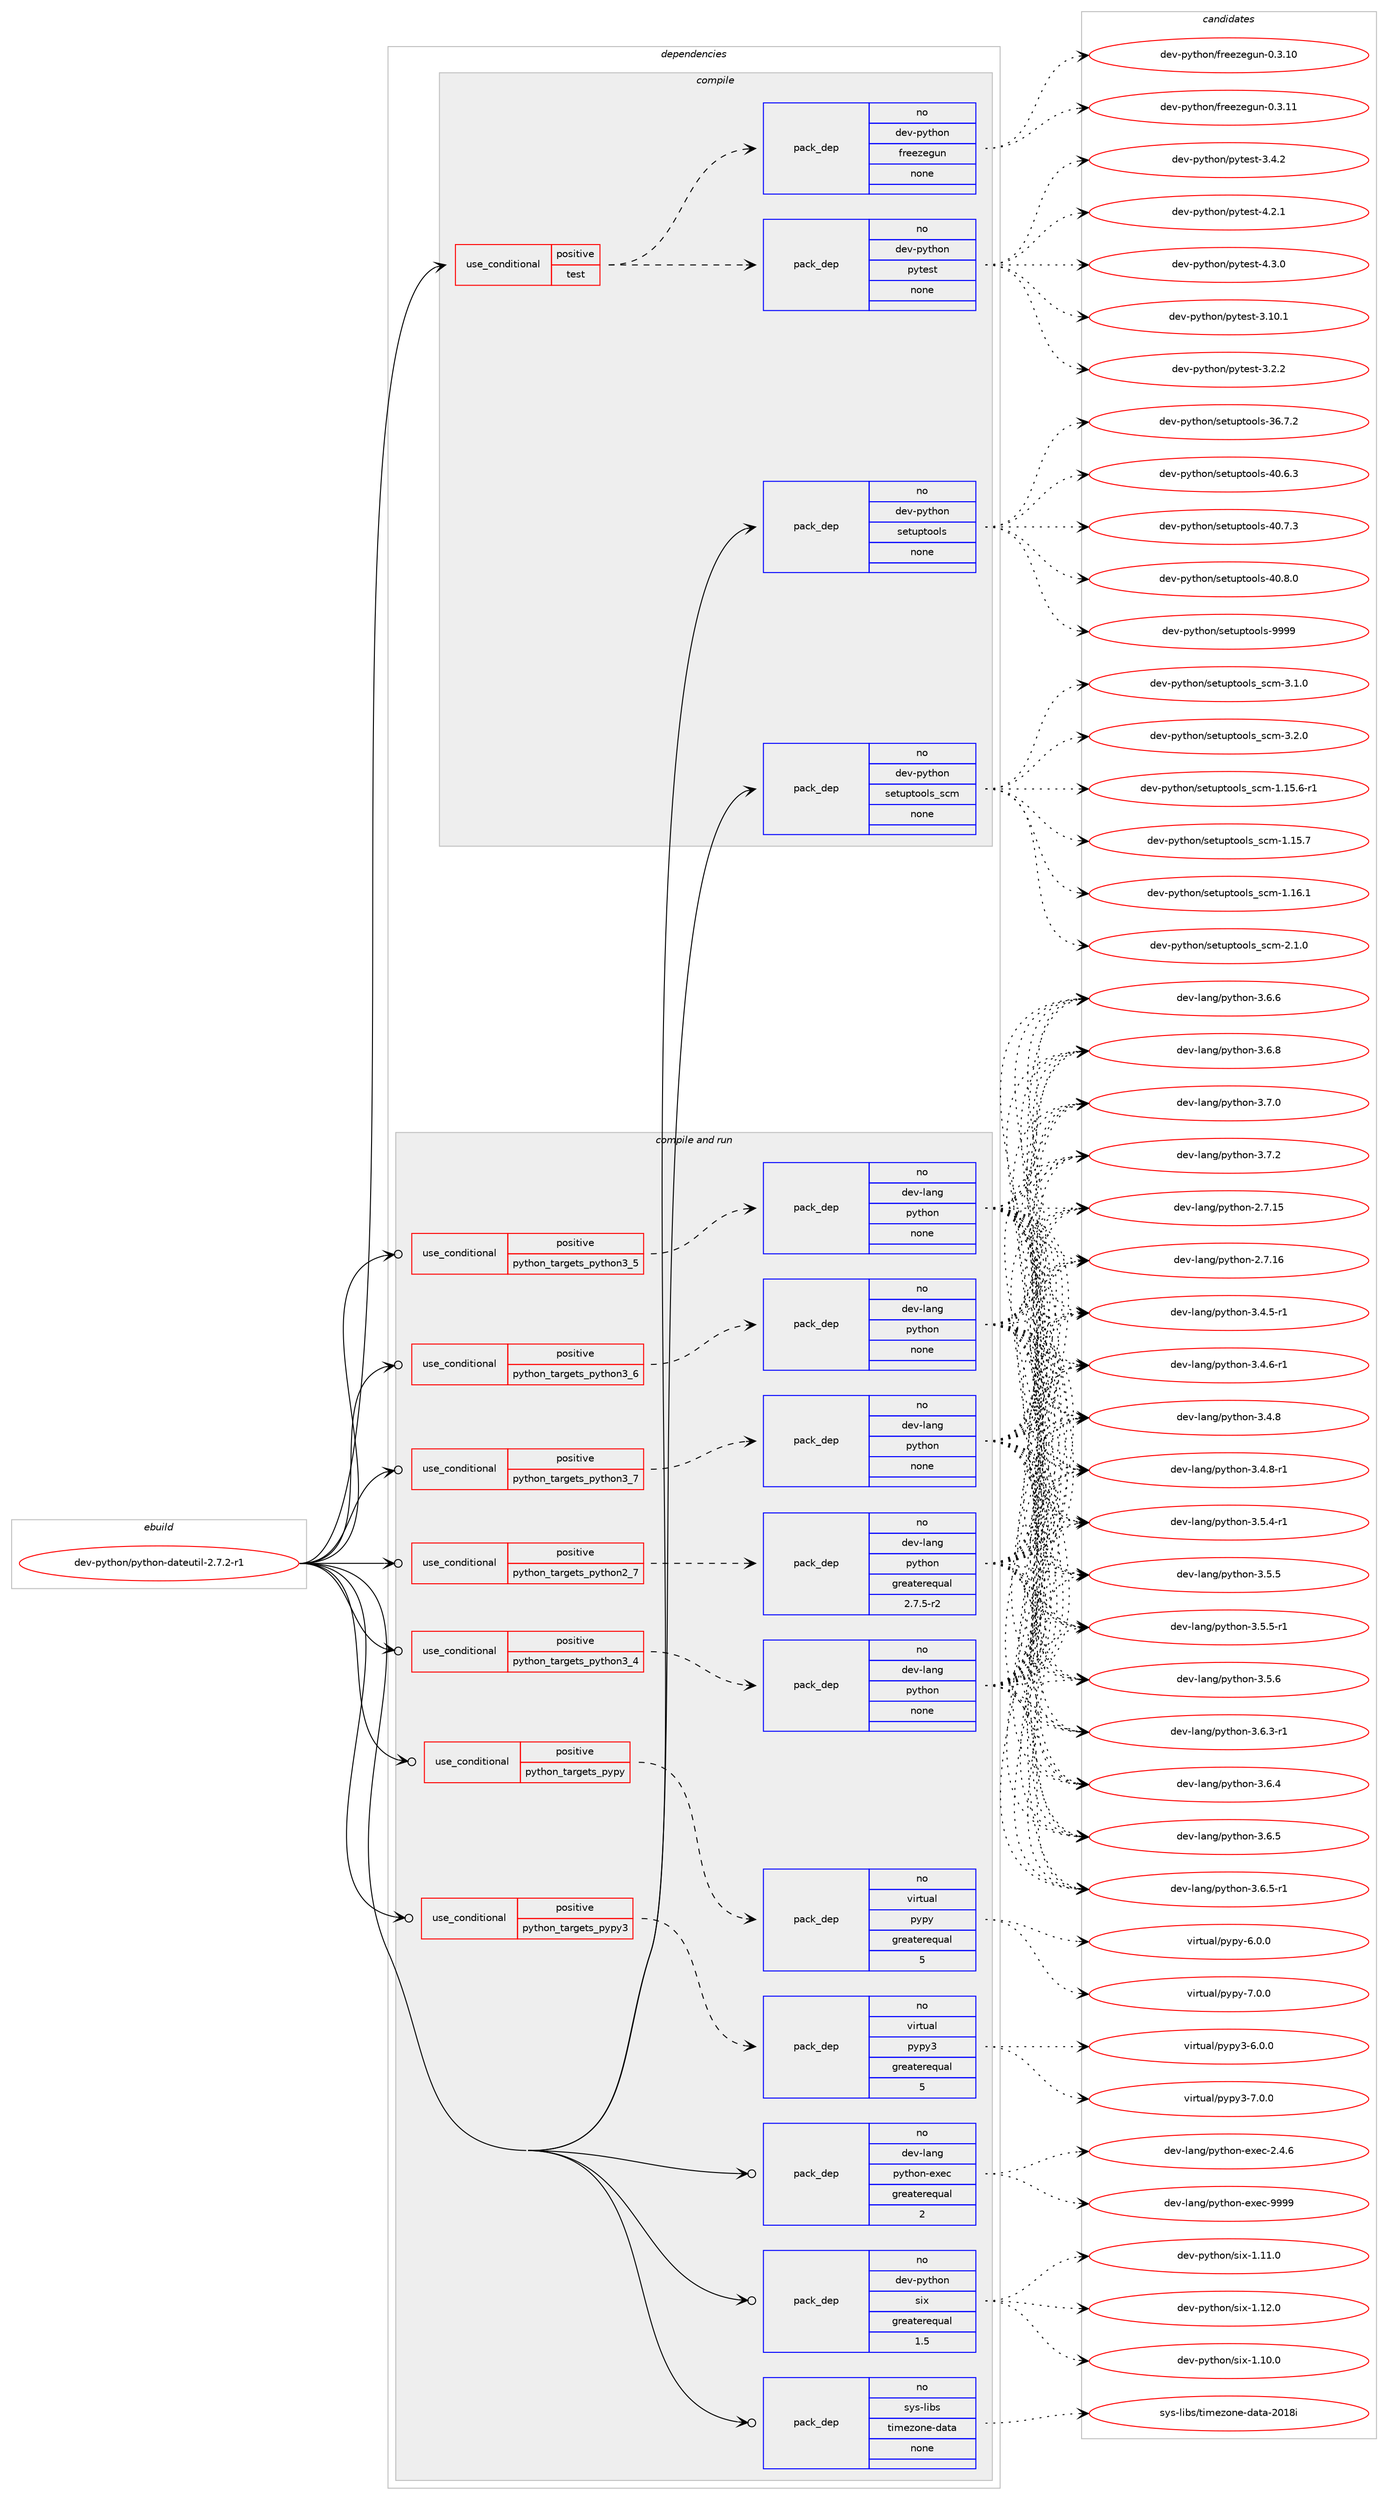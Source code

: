digraph prolog {

# *************
# Graph options
# *************

newrank=true;
concentrate=true;
compound=true;
graph [rankdir=LR,fontname=Helvetica,fontsize=10,ranksep=1.5];#, ranksep=2.5, nodesep=0.2];
edge  [arrowhead=vee];
node  [fontname=Helvetica,fontsize=10];

# **********
# The ebuild
# **********

subgraph cluster_leftcol {
color=gray;
rank=same;
label=<<i>ebuild</i>>;
id [label="dev-python/python-dateutil-2.7.2-r1", color=red, width=4, href="../dev-python/python-dateutil-2.7.2-r1.svg"];
}

# ****************
# The dependencies
# ****************

subgraph cluster_midcol {
color=gray;
label=<<i>dependencies</i>>;
subgraph cluster_compile {
fillcolor="#eeeeee";
style=filled;
label=<<i>compile</i>>;
subgraph cond382499 {
dependency1434473 [label=<<TABLE BORDER="0" CELLBORDER="1" CELLSPACING="0" CELLPADDING="4"><TR><TD ROWSPAN="3" CELLPADDING="10">use_conditional</TD></TR><TR><TD>positive</TD></TR><TR><TD>test</TD></TR></TABLE>>, shape=none, color=red];
subgraph pack1028621 {
dependency1434474 [label=<<TABLE BORDER="0" CELLBORDER="1" CELLSPACING="0" CELLPADDING="4" WIDTH="220"><TR><TD ROWSPAN="6" CELLPADDING="30">pack_dep</TD></TR><TR><TD WIDTH="110">no</TD></TR><TR><TD>dev-python</TD></TR><TR><TD>pytest</TD></TR><TR><TD>none</TD></TR><TR><TD></TD></TR></TABLE>>, shape=none, color=blue];
}
dependency1434473:e -> dependency1434474:w [weight=20,style="dashed",arrowhead="vee"];
subgraph pack1028622 {
dependency1434475 [label=<<TABLE BORDER="0" CELLBORDER="1" CELLSPACING="0" CELLPADDING="4" WIDTH="220"><TR><TD ROWSPAN="6" CELLPADDING="30">pack_dep</TD></TR><TR><TD WIDTH="110">no</TD></TR><TR><TD>dev-python</TD></TR><TR><TD>freezegun</TD></TR><TR><TD>none</TD></TR><TR><TD></TD></TR></TABLE>>, shape=none, color=blue];
}
dependency1434473:e -> dependency1434475:w [weight=20,style="dashed",arrowhead="vee"];
}
id:e -> dependency1434473:w [weight=20,style="solid",arrowhead="vee"];
subgraph pack1028623 {
dependency1434476 [label=<<TABLE BORDER="0" CELLBORDER="1" CELLSPACING="0" CELLPADDING="4" WIDTH="220"><TR><TD ROWSPAN="6" CELLPADDING="30">pack_dep</TD></TR><TR><TD WIDTH="110">no</TD></TR><TR><TD>dev-python</TD></TR><TR><TD>setuptools</TD></TR><TR><TD>none</TD></TR><TR><TD></TD></TR></TABLE>>, shape=none, color=blue];
}
id:e -> dependency1434476:w [weight=20,style="solid",arrowhead="vee"];
subgraph pack1028624 {
dependency1434477 [label=<<TABLE BORDER="0" CELLBORDER="1" CELLSPACING="0" CELLPADDING="4" WIDTH="220"><TR><TD ROWSPAN="6" CELLPADDING="30">pack_dep</TD></TR><TR><TD WIDTH="110">no</TD></TR><TR><TD>dev-python</TD></TR><TR><TD>setuptools_scm</TD></TR><TR><TD>none</TD></TR><TR><TD></TD></TR></TABLE>>, shape=none, color=blue];
}
id:e -> dependency1434477:w [weight=20,style="solid",arrowhead="vee"];
}
subgraph cluster_compileandrun {
fillcolor="#eeeeee";
style=filled;
label=<<i>compile and run</i>>;
subgraph cond382500 {
dependency1434478 [label=<<TABLE BORDER="0" CELLBORDER="1" CELLSPACING="0" CELLPADDING="4"><TR><TD ROWSPAN="3" CELLPADDING="10">use_conditional</TD></TR><TR><TD>positive</TD></TR><TR><TD>python_targets_pypy</TD></TR></TABLE>>, shape=none, color=red];
subgraph pack1028625 {
dependency1434479 [label=<<TABLE BORDER="0" CELLBORDER="1" CELLSPACING="0" CELLPADDING="4" WIDTH="220"><TR><TD ROWSPAN="6" CELLPADDING="30">pack_dep</TD></TR><TR><TD WIDTH="110">no</TD></TR><TR><TD>virtual</TD></TR><TR><TD>pypy</TD></TR><TR><TD>greaterequal</TD></TR><TR><TD>5</TD></TR></TABLE>>, shape=none, color=blue];
}
dependency1434478:e -> dependency1434479:w [weight=20,style="dashed",arrowhead="vee"];
}
id:e -> dependency1434478:w [weight=20,style="solid",arrowhead="odotvee"];
subgraph cond382501 {
dependency1434480 [label=<<TABLE BORDER="0" CELLBORDER="1" CELLSPACING="0" CELLPADDING="4"><TR><TD ROWSPAN="3" CELLPADDING="10">use_conditional</TD></TR><TR><TD>positive</TD></TR><TR><TD>python_targets_pypy3</TD></TR></TABLE>>, shape=none, color=red];
subgraph pack1028626 {
dependency1434481 [label=<<TABLE BORDER="0" CELLBORDER="1" CELLSPACING="0" CELLPADDING="4" WIDTH="220"><TR><TD ROWSPAN="6" CELLPADDING="30">pack_dep</TD></TR><TR><TD WIDTH="110">no</TD></TR><TR><TD>virtual</TD></TR><TR><TD>pypy3</TD></TR><TR><TD>greaterequal</TD></TR><TR><TD>5</TD></TR></TABLE>>, shape=none, color=blue];
}
dependency1434480:e -> dependency1434481:w [weight=20,style="dashed",arrowhead="vee"];
}
id:e -> dependency1434480:w [weight=20,style="solid",arrowhead="odotvee"];
subgraph cond382502 {
dependency1434482 [label=<<TABLE BORDER="0" CELLBORDER="1" CELLSPACING="0" CELLPADDING="4"><TR><TD ROWSPAN="3" CELLPADDING="10">use_conditional</TD></TR><TR><TD>positive</TD></TR><TR><TD>python_targets_python2_7</TD></TR></TABLE>>, shape=none, color=red];
subgraph pack1028627 {
dependency1434483 [label=<<TABLE BORDER="0" CELLBORDER="1" CELLSPACING="0" CELLPADDING="4" WIDTH="220"><TR><TD ROWSPAN="6" CELLPADDING="30">pack_dep</TD></TR><TR><TD WIDTH="110">no</TD></TR><TR><TD>dev-lang</TD></TR><TR><TD>python</TD></TR><TR><TD>greaterequal</TD></TR><TR><TD>2.7.5-r2</TD></TR></TABLE>>, shape=none, color=blue];
}
dependency1434482:e -> dependency1434483:w [weight=20,style="dashed",arrowhead="vee"];
}
id:e -> dependency1434482:w [weight=20,style="solid",arrowhead="odotvee"];
subgraph cond382503 {
dependency1434484 [label=<<TABLE BORDER="0" CELLBORDER="1" CELLSPACING="0" CELLPADDING="4"><TR><TD ROWSPAN="3" CELLPADDING="10">use_conditional</TD></TR><TR><TD>positive</TD></TR><TR><TD>python_targets_python3_4</TD></TR></TABLE>>, shape=none, color=red];
subgraph pack1028628 {
dependency1434485 [label=<<TABLE BORDER="0" CELLBORDER="1" CELLSPACING="0" CELLPADDING="4" WIDTH="220"><TR><TD ROWSPAN="6" CELLPADDING="30">pack_dep</TD></TR><TR><TD WIDTH="110">no</TD></TR><TR><TD>dev-lang</TD></TR><TR><TD>python</TD></TR><TR><TD>none</TD></TR><TR><TD></TD></TR></TABLE>>, shape=none, color=blue];
}
dependency1434484:e -> dependency1434485:w [weight=20,style="dashed",arrowhead="vee"];
}
id:e -> dependency1434484:w [weight=20,style="solid",arrowhead="odotvee"];
subgraph cond382504 {
dependency1434486 [label=<<TABLE BORDER="0" CELLBORDER="1" CELLSPACING="0" CELLPADDING="4"><TR><TD ROWSPAN="3" CELLPADDING="10">use_conditional</TD></TR><TR><TD>positive</TD></TR><TR><TD>python_targets_python3_5</TD></TR></TABLE>>, shape=none, color=red];
subgraph pack1028629 {
dependency1434487 [label=<<TABLE BORDER="0" CELLBORDER="1" CELLSPACING="0" CELLPADDING="4" WIDTH="220"><TR><TD ROWSPAN="6" CELLPADDING="30">pack_dep</TD></TR><TR><TD WIDTH="110">no</TD></TR><TR><TD>dev-lang</TD></TR><TR><TD>python</TD></TR><TR><TD>none</TD></TR><TR><TD></TD></TR></TABLE>>, shape=none, color=blue];
}
dependency1434486:e -> dependency1434487:w [weight=20,style="dashed",arrowhead="vee"];
}
id:e -> dependency1434486:w [weight=20,style="solid",arrowhead="odotvee"];
subgraph cond382505 {
dependency1434488 [label=<<TABLE BORDER="0" CELLBORDER="1" CELLSPACING="0" CELLPADDING="4"><TR><TD ROWSPAN="3" CELLPADDING="10">use_conditional</TD></TR><TR><TD>positive</TD></TR><TR><TD>python_targets_python3_6</TD></TR></TABLE>>, shape=none, color=red];
subgraph pack1028630 {
dependency1434489 [label=<<TABLE BORDER="0" CELLBORDER="1" CELLSPACING="0" CELLPADDING="4" WIDTH="220"><TR><TD ROWSPAN="6" CELLPADDING="30">pack_dep</TD></TR><TR><TD WIDTH="110">no</TD></TR><TR><TD>dev-lang</TD></TR><TR><TD>python</TD></TR><TR><TD>none</TD></TR><TR><TD></TD></TR></TABLE>>, shape=none, color=blue];
}
dependency1434488:e -> dependency1434489:w [weight=20,style="dashed",arrowhead="vee"];
}
id:e -> dependency1434488:w [weight=20,style="solid",arrowhead="odotvee"];
subgraph cond382506 {
dependency1434490 [label=<<TABLE BORDER="0" CELLBORDER="1" CELLSPACING="0" CELLPADDING="4"><TR><TD ROWSPAN="3" CELLPADDING="10">use_conditional</TD></TR><TR><TD>positive</TD></TR><TR><TD>python_targets_python3_7</TD></TR></TABLE>>, shape=none, color=red];
subgraph pack1028631 {
dependency1434491 [label=<<TABLE BORDER="0" CELLBORDER="1" CELLSPACING="0" CELLPADDING="4" WIDTH="220"><TR><TD ROWSPAN="6" CELLPADDING="30">pack_dep</TD></TR><TR><TD WIDTH="110">no</TD></TR><TR><TD>dev-lang</TD></TR><TR><TD>python</TD></TR><TR><TD>none</TD></TR><TR><TD></TD></TR></TABLE>>, shape=none, color=blue];
}
dependency1434490:e -> dependency1434491:w [weight=20,style="dashed",arrowhead="vee"];
}
id:e -> dependency1434490:w [weight=20,style="solid",arrowhead="odotvee"];
subgraph pack1028632 {
dependency1434492 [label=<<TABLE BORDER="0" CELLBORDER="1" CELLSPACING="0" CELLPADDING="4" WIDTH="220"><TR><TD ROWSPAN="6" CELLPADDING="30">pack_dep</TD></TR><TR><TD WIDTH="110">no</TD></TR><TR><TD>dev-lang</TD></TR><TR><TD>python-exec</TD></TR><TR><TD>greaterequal</TD></TR><TR><TD>2</TD></TR></TABLE>>, shape=none, color=blue];
}
id:e -> dependency1434492:w [weight=20,style="solid",arrowhead="odotvee"];
subgraph pack1028633 {
dependency1434493 [label=<<TABLE BORDER="0" CELLBORDER="1" CELLSPACING="0" CELLPADDING="4" WIDTH="220"><TR><TD ROWSPAN="6" CELLPADDING="30">pack_dep</TD></TR><TR><TD WIDTH="110">no</TD></TR><TR><TD>dev-python</TD></TR><TR><TD>six</TD></TR><TR><TD>greaterequal</TD></TR><TR><TD>1.5</TD></TR></TABLE>>, shape=none, color=blue];
}
id:e -> dependency1434493:w [weight=20,style="solid",arrowhead="odotvee"];
subgraph pack1028634 {
dependency1434494 [label=<<TABLE BORDER="0" CELLBORDER="1" CELLSPACING="0" CELLPADDING="4" WIDTH="220"><TR><TD ROWSPAN="6" CELLPADDING="30">pack_dep</TD></TR><TR><TD WIDTH="110">no</TD></TR><TR><TD>sys-libs</TD></TR><TR><TD>timezone-data</TD></TR><TR><TD>none</TD></TR><TR><TD></TD></TR></TABLE>>, shape=none, color=blue];
}
id:e -> dependency1434494:w [weight=20,style="solid",arrowhead="odotvee"];
}
subgraph cluster_run {
fillcolor="#eeeeee";
style=filled;
label=<<i>run</i>>;
}
}

# **************
# The candidates
# **************

subgraph cluster_choices {
rank=same;
color=gray;
label=<<i>candidates</i>>;

subgraph choice1028621 {
color=black;
nodesep=1;
choice100101118451121211161041111104711212111610111511645514649484649 [label="dev-python/pytest-3.10.1", color=red, width=4,href="../dev-python/pytest-3.10.1.svg"];
choice1001011184511212111610411111047112121116101115116455146504650 [label="dev-python/pytest-3.2.2", color=red, width=4,href="../dev-python/pytest-3.2.2.svg"];
choice1001011184511212111610411111047112121116101115116455146524650 [label="dev-python/pytest-3.4.2", color=red, width=4,href="../dev-python/pytest-3.4.2.svg"];
choice1001011184511212111610411111047112121116101115116455246504649 [label="dev-python/pytest-4.2.1", color=red, width=4,href="../dev-python/pytest-4.2.1.svg"];
choice1001011184511212111610411111047112121116101115116455246514648 [label="dev-python/pytest-4.3.0", color=red, width=4,href="../dev-python/pytest-4.3.0.svg"];
dependency1434474:e -> choice100101118451121211161041111104711212111610111511645514649484649:w [style=dotted,weight="100"];
dependency1434474:e -> choice1001011184511212111610411111047112121116101115116455146504650:w [style=dotted,weight="100"];
dependency1434474:e -> choice1001011184511212111610411111047112121116101115116455146524650:w [style=dotted,weight="100"];
dependency1434474:e -> choice1001011184511212111610411111047112121116101115116455246504649:w [style=dotted,weight="100"];
dependency1434474:e -> choice1001011184511212111610411111047112121116101115116455246514648:w [style=dotted,weight="100"];
}
subgraph choice1028622 {
color=black;
nodesep=1;
choice100101118451121211161041111104710211410110112210110311711045484651464948 [label="dev-python/freezegun-0.3.10", color=red, width=4,href="../dev-python/freezegun-0.3.10.svg"];
choice100101118451121211161041111104710211410110112210110311711045484651464949 [label="dev-python/freezegun-0.3.11", color=red, width=4,href="../dev-python/freezegun-0.3.11.svg"];
dependency1434475:e -> choice100101118451121211161041111104710211410110112210110311711045484651464948:w [style=dotted,weight="100"];
dependency1434475:e -> choice100101118451121211161041111104710211410110112210110311711045484651464949:w [style=dotted,weight="100"];
}
subgraph choice1028623 {
color=black;
nodesep=1;
choice100101118451121211161041111104711510111611711211611111110811545515446554650 [label="dev-python/setuptools-36.7.2", color=red, width=4,href="../dev-python/setuptools-36.7.2.svg"];
choice100101118451121211161041111104711510111611711211611111110811545524846544651 [label="dev-python/setuptools-40.6.3", color=red, width=4,href="../dev-python/setuptools-40.6.3.svg"];
choice100101118451121211161041111104711510111611711211611111110811545524846554651 [label="dev-python/setuptools-40.7.3", color=red, width=4,href="../dev-python/setuptools-40.7.3.svg"];
choice100101118451121211161041111104711510111611711211611111110811545524846564648 [label="dev-python/setuptools-40.8.0", color=red, width=4,href="../dev-python/setuptools-40.8.0.svg"];
choice10010111845112121116104111110471151011161171121161111111081154557575757 [label="dev-python/setuptools-9999", color=red, width=4,href="../dev-python/setuptools-9999.svg"];
dependency1434476:e -> choice100101118451121211161041111104711510111611711211611111110811545515446554650:w [style=dotted,weight="100"];
dependency1434476:e -> choice100101118451121211161041111104711510111611711211611111110811545524846544651:w [style=dotted,weight="100"];
dependency1434476:e -> choice100101118451121211161041111104711510111611711211611111110811545524846554651:w [style=dotted,weight="100"];
dependency1434476:e -> choice100101118451121211161041111104711510111611711211611111110811545524846564648:w [style=dotted,weight="100"];
dependency1434476:e -> choice10010111845112121116104111110471151011161171121161111111081154557575757:w [style=dotted,weight="100"];
}
subgraph choice1028624 {
color=black;
nodesep=1;
choice10010111845112121116104111110471151011161171121161111111081159511599109454946495346544511449 [label="dev-python/setuptools_scm-1.15.6-r1", color=red, width=4,href="../dev-python/setuptools_scm-1.15.6-r1.svg"];
choice1001011184511212111610411111047115101116117112116111111108115951159910945494649534655 [label="dev-python/setuptools_scm-1.15.7", color=red, width=4,href="../dev-python/setuptools_scm-1.15.7.svg"];
choice1001011184511212111610411111047115101116117112116111111108115951159910945494649544649 [label="dev-python/setuptools_scm-1.16.1", color=red, width=4,href="../dev-python/setuptools_scm-1.16.1.svg"];
choice10010111845112121116104111110471151011161171121161111111081159511599109455046494648 [label="dev-python/setuptools_scm-2.1.0", color=red, width=4,href="../dev-python/setuptools_scm-2.1.0.svg"];
choice10010111845112121116104111110471151011161171121161111111081159511599109455146494648 [label="dev-python/setuptools_scm-3.1.0", color=red, width=4,href="../dev-python/setuptools_scm-3.1.0.svg"];
choice10010111845112121116104111110471151011161171121161111111081159511599109455146504648 [label="dev-python/setuptools_scm-3.2.0", color=red, width=4,href="../dev-python/setuptools_scm-3.2.0.svg"];
dependency1434477:e -> choice10010111845112121116104111110471151011161171121161111111081159511599109454946495346544511449:w [style=dotted,weight="100"];
dependency1434477:e -> choice1001011184511212111610411111047115101116117112116111111108115951159910945494649534655:w [style=dotted,weight="100"];
dependency1434477:e -> choice1001011184511212111610411111047115101116117112116111111108115951159910945494649544649:w [style=dotted,weight="100"];
dependency1434477:e -> choice10010111845112121116104111110471151011161171121161111111081159511599109455046494648:w [style=dotted,weight="100"];
dependency1434477:e -> choice10010111845112121116104111110471151011161171121161111111081159511599109455146494648:w [style=dotted,weight="100"];
dependency1434477:e -> choice10010111845112121116104111110471151011161171121161111111081159511599109455146504648:w [style=dotted,weight="100"];
}
subgraph choice1028625 {
color=black;
nodesep=1;
choice1181051141161179710847112121112121455446484648 [label="virtual/pypy-6.0.0", color=red, width=4,href="../virtual/pypy-6.0.0.svg"];
choice1181051141161179710847112121112121455546484648 [label="virtual/pypy-7.0.0", color=red, width=4,href="../virtual/pypy-7.0.0.svg"];
dependency1434479:e -> choice1181051141161179710847112121112121455446484648:w [style=dotted,weight="100"];
dependency1434479:e -> choice1181051141161179710847112121112121455546484648:w [style=dotted,weight="100"];
}
subgraph choice1028626 {
color=black;
nodesep=1;
choice118105114116117971084711212111212151455446484648 [label="virtual/pypy3-6.0.0", color=red, width=4,href="../virtual/pypy3-6.0.0.svg"];
choice118105114116117971084711212111212151455546484648 [label="virtual/pypy3-7.0.0", color=red, width=4,href="../virtual/pypy3-7.0.0.svg"];
dependency1434481:e -> choice118105114116117971084711212111212151455446484648:w [style=dotted,weight="100"];
dependency1434481:e -> choice118105114116117971084711212111212151455546484648:w [style=dotted,weight="100"];
}
subgraph choice1028627 {
color=black;
nodesep=1;
choice10010111845108971101034711212111610411111045504655464953 [label="dev-lang/python-2.7.15", color=red, width=4,href="../dev-lang/python-2.7.15.svg"];
choice10010111845108971101034711212111610411111045504655464954 [label="dev-lang/python-2.7.16", color=red, width=4,href="../dev-lang/python-2.7.16.svg"];
choice1001011184510897110103471121211161041111104551465246534511449 [label="dev-lang/python-3.4.5-r1", color=red, width=4,href="../dev-lang/python-3.4.5-r1.svg"];
choice1001011184510897110103471121211161041111104551465246544511449 [label="dev-lang/python-3.4.6-r1", color=red, width=4,href="../dev-lang/python-3.4.6-r1.svg"];
choice100101118451089711010347112121116104111110455146524656 [label="dev-lang/python-3.4.8", color=red, width=4,href="../dev-lang/python-3.4.8.svg"];
choice1001011184510897110103471121211161041111104551465246564511449 [label="dev-lang/python-3.4.8-r1", color=red, width=4,href="../dev-lang/python-3.4.8-r1.svg"];
choice1001011184510897110103471121211161041111104551465346524511449 [label="dev-lang/python-3.5.4-r1", color=red, width=4,href="../dev-lang/python-3.5.4-r1.svg"];
choice100101118451089711010347112121116104111110455146534653 [label="dev-lang/python-3.5.5", color=red, width=4,href="../dev-lang/python-3.5.5.svg"];
choice1001011184510897110103471121211161041111104551465346534511449 [label="dev-lang/python-3.5.5-r1", color=red, width=4,href="../dev-lang/python-3.5.5-r1.svg"];
choice100101118451089711010347112121116104111110455146534654 [label="dev-lang/python-3.5.6", color=red, width=4,href="../dev-lang/python-3.5.6.svg"];
choice1001011184510897110103471121211161041111104551465446514511449 [label="dev-lang/python-3.6.3-r1", color=red, width=4,href="../dev-lang/python-3.6.3-r1.svg"];
choice100101118451089711010347112121116104111110455146544652 [label="dev-lang/python-3.6.4", color=red, width=4,href="../dev-lang/python-3.6.4.svg"];
choice100101118451089711010347112121116104111110455146544653 [label="dev-lang/python-3.6.5", color=red, width=4,href="../dev-lang/python-3.6.5.svg"];
choice1001011184510897110103471121211161041111104551465446534511449 [label="dev-lang/python-3.6.5-r1", color=red, width=4,href="../dev-lang/python-3.6.5-r1.svg"];
choice100101118451089711010347112121116104111110455146544654 [label="dev-lang/python-3.6.6", color=red, width=4,href="../dev-lang/python-3.6.6.svg"];
choice100101118451089711010347112121116104111110455146544656 [label="dev-lang/python-3.6.8", color=red, width=4,href="../dev-lang/python-3.6.8.svg"];
choice100101118451089711010347112121116104111110455146554648 [label="dev-lang/python-3.7.0", color=red, width=4,href="../dev-lang/python-3.7.0.svg"];
choice100101118451089711010347112121116104111110455146554650 [label="dev-lang/python-3.7.2", color=red, width=4,href="../dev-lang/python-3.7.2.svg"];
dependency1434483:e -> choice10010111845108971101034711212111610411111045504655464953:w [style=dotted,weight="100"];
dependency1434483:e -> choice10010111845108971101034711212111610411111045504655464954:w [style=dotted,weight="100"];
dependency1434483:e -> choice1001011184510897110103471121211161041111104551465246534511449:w [style=dotted,weight="100"];
dependency1434483:e -> choice1001011184510897110103471121211161041111104551465246544511449:w [style=dotted,weight="100"];
dependency1434483:e -> choice100101118451089711010347112121116104111110455146524656:w [style=dotted,weight="100"];
dependency1434483:e -> choice1001011184510897110103471121211161041111104551465246564511449:w [style=dotted,weight="100"];
dependency1434483:e -> choice1001011184510897110103471121211161041111104551465346524511449:w [style=dotted,weight="100"];
dependency1434483:e -> choice100101118451089711010347112121116104111110455146534653:w [style=dotted,weight="100"];
dependency1434483:e -> choice1001011184510897110103471121211161041111104551465346534511449:w [style=dotted,weight="100"];
dependency1434483:e -> choice100101118451089711010347112121116104111110455146534654:w [style=dotted,weight="100"];
dependency1434483:e -> choice1001011184510897110103471121211161041111104551465446514511449:w [style=dotted,weight="100"];
dependency1434483:e -> choice100101118451089711010347112121116104111110455146544652:w [style=dotted,weight="100"];
dependency1434483:e -> choice100101118451089711010347112121116104111110455146544653:w [style=dotted,weight="100"];
dependency1434483:e -> choice1001011184510897110103471121211161041111104551465446534511449:w [style=dotted,weight="100"];
dependency1434483:e -> choice100101118451089711010347112121116104111110455146544654:w [style=dotted,weight="100"];
dependency1434483:e -> choice100101118451089711010347112121116104111110455146544656:w [style=dotted,weight="100"];
dependency1434483:e -> choice100101118451089711010347112121116104111110455146554648:w [style=dotted,weight="100"];
dependency1434483:e -> choice100101118451089711010347112121116104111110455146554650:w [style=dotted,weight="100"];
}
subgraph choice1028628 {
color=black;
nodesep=1;
choice10010111845108971101034711212111610411111045504655464953 [label="dev-lang/python-2.7.15", color=red, width=4,href="../dev-lang/python-2.7.15.svg"];
choice10010111845108971101034711212111610411111045504655464954 [label="dev-lang/python-2.7.16", color=red, width=4,href="../dev-lang/python-2.7.16.svg"];
choice1001011184510897110103471121211161041111104551465246534511449 [label="dev-lang/python-3.4.5-r1", color=red, width=4,href="../dev-lang/python-3.4.5-r1.svg"];
choice1001011184510897110103471121211161041111104551465246544511449 [label="dev-lang/python-3.4.6-r1", color=red, width=4,href="../dev-lang/python-3.4.6-r1.svg"];
choice100101118451089711010347112121116104111110455146524656 [label="dev-lang/python-3.4.8", color=red, width=4,href="../dev-lang/python-3.4.8.svg"];
choice1001011184510897110103471121211161041111104551465246564511449 [label="dev-lang/python-3.4.8-r1", color=red, width=4,href="../dev-lang/python-3.4.8-r1.svg"];
choice1001011184510897110103471121211161041111104551465346524511449 [label="dev-lang/python-3.5.4-r1", color=red, width=4,href="../dev-lang/python-3.5.4-r1.svg"];
choice100101118451089711010347112121116104111110455146534653 [label="dev-lang/python-3.5.5", color=red, width=4,href="../dev-lang/python-3.5.5.svg"];
choice1001011184510897110103471121211161041111104551465346534511449 [label="dev-lang/python-3.5.5-r1", color=red, width=4,href="../dev-lang/python-3.5.5-r1.svg"];
choice100101118451089711010347112121116104111110455146534654 [label="dev-lang/python-3.5.6", color=red, width=4,href="../dev-lang/python-3.5.6.svg"];
choice1001011184510897110103471121211161041111104551465446514511449 [label="dev-lang/python-3.6.3-r1", color=red, width=4,href="../dev-lang/python-3.6.3-r1.svg"];
choice100101118451089711010347112121116104111110455146544652 [label="dev-lang/python-3.6.4", color=red, width=4,href="../dev-lang/python-3.6.4.svg"];
choice100101118451089711010347112121116104111110455146544653 [label="dev-lang/python-3.6.5", color=red, width=4,href="../dev-lang/python-3.6.5.svg"];
choice1001011184510897110103471121211161041111104551465446534511449 [label="dev-lang/python-3.6.5-r1", color=red, width=4,href="../dev-lang/python-3.6.5-r1.svg"];
choice100101118451089711010347112121116104111110455146544654 [label="dev-lang/python-3.6.6", color=red, width=4,href="../dev-lang/python-3.6.6.svg"];
choice100101118451089711010347112121116104111110455146544656 [label="dev-lang/python-3.6.8", color=red, width=4,href="../dev-lang/python-3.6.8.svg"];
choice100101118451089711010347112121116104111110455146554648 [label="dev-lang/python-3.7.0", color=red, width=4,href="../dev-lang/python-3.7.0.svg"];
choice100101118451089711010347112121116104111110455146554650 [label="dev-lang/python-3.7.2", color=red, width=4,href="../dev-lang/python-3.7.2.svg"];
dependency1434485:e -> choice10010111845108971101034711212111610411111045504655464953:w [style=dotted,weight="100"];
dependency1434485:e -> choice10010111845108971101034711212111610411111045504655464954:w [style=dotted,weight="100"];
dependency1434485:e -> choice1001011184510897110103471121211161041111104551465246534511449:w [style=dotted,weight="100"];
dependency1434485:e -> choice1001011184510897110103471121211161041111104551465246544511449:w [style=dotted,weight="100"];
dependency1434485:e -> choice100101118451089711010347112121116104111110455146524656:w [style=dotted,weight="100"];
dependency1434485:e -> choice1001011184510897110103471121211161041111104551465246564511449:w [style=dotted,weight="100"];
dependency1434485:e -> choice1001011184510897110103471121211161041111104551465346524511449:w [style=dotted,weight="100"];
dependency1434485:e -> choice100101118451089711010347112121116104111110455146534653:w [style=dotted,weight="100"];
dependency1434485:e -> choice1001011184510897110103471121211161041111104551465346534511449:w [style=dotted,weight="100"];
dependency1434485:e -> choice100101118451089711010347112121116104111110455146534654:w [style=dotted,weight="100"];
dependency1434485:e -> choice1001011184510897110103471121211161041111104551465446514511449:w [style=dotted,weight="100"];
dependency1434485:e -> choice100101118451089711010347112121116104111110455146544652:w [style=dotted,weight="100"];
dependency1434485:e -> choice100101118451089711010347112121116104111110455146544653:w [style=dotted,weight="100"];
dependency1434485:e -> choice1001011184510897110103471121211161041111104551465446534511449:w [style=dotted,weight="100"];
dependency1434485:e -> choice100101118451089711010347112121116104111110455146544654:w [style=dotted,weight="100"];
dependency1434485:e -> choice100101118451089711010347112121116104111110455146544656:w [style=dotted,weight="100"];
dependency1434485:e -> choice100101118451089711010347112121116104111110455146554648:w [style=dotted,weight="100"];
dependency1434485:e -> choice100101118451089711010347112121116104111110455146554650:w [style=dotted,weight="100"];
}
subgraph choice1028629 {
color=black;
nodesep=1;
choice10010111845108971101034711212111610411111045504655464953 [label="dev-lang/python-2.7.15", color=red, width=4,href="../dev-lang/python-2.7.15.svg"];
choice10010111845108971101034711212111610411111045504655464954 [label="dev-lang/python-2.7.16", color=red, width=4,href="../dev-lang/python-2.7.16.svg"];
choice1001011184510897110103471121211161041111104551465246534511449 [label="dev-lang/python-3.4.5-r1", color=red, width=4,href="../dev-lang/python-3.4.5-r1.svg"];
choice1001011184510897110103471121211161041111104551465246544511449 [label="dev-lang/python-3.4.6-r1", color=red, width=4,href="../dev-lang/python-3.4.6-r1.svg"];
choice100101118451089711010347112121116104111110455146524656 [label="dev-lang/python-3.4.8", color=red, width=4,href="../dev-lang/python-3.4.8.svg"];
choice1001011184510897110103471121211161041111104551465246564511449 [label="dev-lang/python-3.4.8-r1", color=red, width=4,href="../dev-lang/python-3.4.8-r1.svg"];
choice1001011184510897110103471121211161041111104551465346524511449 [label="dev-lang/python-3.5.4-r1", color=red, width=4,href="../dev-lang/python-3.5.4-r1.svg"];
choice100101118451089711010347112121116104111110455146534653 [label="dev-lang/python-3.5.5", color=red, width=4,href="../dev-lang/python-3.5.5.svg"];
choice1001011184510897110103471121211161041111104551465346534511449 [label="dev-lang/python-3.5.5-r1", color=red, width=4,href="../dev-lang/python-3.5.5-r1.svg"];
choice100101118451089711010347112121116104111110455146534654 [label="dev-lang/python-3.5.6", color=red, width=4,href="../dev-lang/python-3.5.6.svg"];
choice1001011184510897110103471121211161041111104551465446514511449 [label="dev-lang/python-3.6.3-r1", color=red, width=4,href="../dev-lang/python-3.6.3-r1.svg"];
choice100101118451089711010347112121116104111110455146544652 [label="dev-lang/python-3.6.4", color=red, width=4,href="../dev-lang/python-3.6.4.svg"];
choice100101118451089711010347112121116104111110455146544653 [label="dev-lang/python-3.6.5", color=red, width=4,href="../dev-lang/python-3.6.5.svg"];
choice1001011184510897110103471121211161041111104551465446534511449 [label="dev-lang/python-3.6.5-r1", color=red, width=4,href="../dev-lang/python-3.6.5-r1.svg"];
choice100101118451089711010347112121116104111110455146544654 [label="dev-lang/python-3.6.6", color=red, width=4,href="../dev-lang/python-3.6.6.svg"];
choice100101118451089711010347112121116104111110455146544656 [label="dev-lang/python-3.6.8", color=red, width=4,href="../dev-lang/python-3.6.8.svg"];
choice100101118451089711010347112121116104111110455146554648 [label="dev-lang/python-3.7.0", color=red, width=4,href="../dev-lang/python-3.7.0.svg"];
choice100101118451089711010347112121116104111110455146554650 [label="dev-lang/python-3.7.2", color=red, width=4,href="../dev-lang/python-3.7.2.svg"];
dependency1434487:e -> choice10010111845108971101034711212111610411111045504655464953:w [style=dotted,weight="100"];
dependency1434487:e -> choice10010111845108971101034711212111610411111045504655464954:w [style=dotted,weight="100"];
dependency1434487:e -> choice1001011184510897110103471121211161041111104551465246534511449:w [style=dotted,weight="100"];
dependency1434487:e -> choice1001011184510897110103471121211161041111104551465246544511449:w [style=dotted,weight="100"];
dependency1434487:e -> choice100101118451089711010347112121116104111110455146524656:w [style=dotted,weight="100"];
dependency1434487:e -> choice1001011184510897110103471121211161041111104551465246564511449:w [style=dotted,weight="100"];
dependency1434487:e -> choice1001011184510897110103471121211161041111104551465346524511449:w [style=dotted,weight="100"];
dependency1434487:e -> choice100101118451089711010347112121116104111110455146534653:w [style=dotted,weight="100"];
dependency1434487:e -> choice1001011184510897110103471121211161041111104551465346534511449:w [style=dotted,weight="100"];
dependency1434487:e -> choice100101118451089711010347112121116104111110455146534654:w [style=dotted,weight="100"];
dependency1434487:e -> choice1001011184510897110103471121211161041111104551465446514511449:w [style=dotted,weight="100"];
dependency1434487:e -> choice100101118451089711010347112121116104111110455146544652:w [style=dotted,weight="100"];
dependency1434487:e -> choice100101118451089711010347112121116104111110455146544653:w [style=dotted,weight="100"];
dependency1434487:e -> choice1001011184510897110103471121211161041111104551465446534511449:w [style=dotted,weight="100"];
dependency1434487:e -> choice100101118451089711010347112121116104111110455146544654:w [style=dotted,weight="100"];
dependency1434487:e -> choice100101118451089711010347112121116104111110455146544656:w [style=dotted,weight="100"];
dependency1434487:e -> choice100101118451089711010347112121116104111110455146554648:w [style=dotted,weight="100"];
dependency1434487:e -> choice100101118451089711010347112121116104111110455146554650:w [style=dotted,weight="100"];
}
subgraph choice1028630 {
color=black;
nodesep=1;
choice10010111845108971101034711212111610411111045504655464953 [label="dev-lang/python-2.7.15", color=red, width=4,href="../dev-lang/python-2.7.15.svg"];
choice10010111845108971101034711212111610411111045504655464954 [label="dev-lang/python-2.7.16", color=red, width=4,href="../dev-lang/python-2.7.16.svg"];
choice1001011184510897110103471121211161041111104551465246534511449 [label="dev-lang/python-3.4.5-r1", color=red, width=4,href="../dev-lang/python-3.4.5-r1.svg"];
choice1001011184510897110103471121211161041111104551465246544511449 [label="dev-lang/python-3.4.6-r1", color=red, width=4,href="../dev-lang/python-3.4.6-r1.svg"];
choice100101118451089711010347112121116104111110455146524656 [label="dev-lang/python-3.4.8", color=red, width=4,href="../dev-lang/python-3.4.8.svg"];
choice1001011184510897110103471121211161041111104551465246564511449 [label="dev-lang/python-3.4.8-r1", color=red, width=4,href="../dev-lang/python-3.4.8-r1.svg"];
choice1001011184510897110103471121211161041111104551465346524511449 [label="dev-lang/python-3.5.4-r1", color=red, width=4,href="../dev-lang/python-3.5.4-r1.svg"];
choice100101118451089711010347112121116104111110455146534653 [label="dev-lang/python-3.5.5", color=red, width=4,href="../dev-lang/python-3.5.5.svg"];
choice1001011184510897110103471121211161041111104551465346534511449 [label="dev-lang/python-3.5.5-r1", color=red, width=4,href="../dev-lang/python-3.5.5-r1.svg"];
choice100101118451089711010347112121116104111110455146534654 [label="dev-lang/python-3.5.6", color=red, width=4,href="../dev-lang/python-3.5.6.svg"];
choice1001011184510897110103471121211161041111104551465446514511449 [label="dev-lang/python-3.6.3-r1", color=red, width=4,href="../dev-lang/python-3.6.3-r1.svg"];
choice100101118451089711010347112121116104111110455146544652 [label="dev-lang/python-3.6.4", color=red, width=4,href="../dev-lang/python-3.6.4.svg"];
choice100101118451089711010347112121116104111110455146544653 [label="dev-lang/python-3.6.5", color=red, width=4,href="../dev-lang/python-3.6.5.svg"];
choice1001011184510897110103471121211161041111104551465446534511449 [label="dev-lang/python-3.6.5-r1", color=red, width=4,href="../dev-lang/python-3.6.5-r1.svg"];
choice100101118451089711010347112121116104111110455146544654 [label="dev-lang/python-3.6.6", color=red, width=4,href="../dev-lang/python-3.6.6.svg"];
choice100101118451089711010347112121116104111110455146544656 [label="dev-lang/python-3.6.8", color=red, width=4,href="../dev-lang/python-3.6.8.svg"];
choice100101118451089711010347112121116104111110455146554648 [label="dev-lang/python-3.7.0", color=red, width=4,href="../dev-lang/python-3.7.0.svg"];
choice100101118451089711010347112121116104111110455146554650 [label="dev-lang/python-3.7.2", color=red, width=4,href="../dev-lang/python-3.7.2.svg"];
dependency1434489:e -> choice10010111845108971101034711212111610411111045504655464953:w [style=dotted,weight="100"];
dependency1434489:e -> choice10010111845108971101034711212111610411111045504655464954:w [style=dotted,weight="100"];
dependency1434489:e -> choice1001011184510897110103471121211161041111104551465246534511449:w [style=dotted,weight="100"];
dependency1434489:e -> choice1001011184510897110103471121211161041111104551465246544511449:w [style=dotted,weight="100"];
dependency1434489:e -> choice100101118451089711010347112121116104111110455146524656:w [style=dotted,weight="100"];
dependency1434489:e -> choice1001011184510897110103471121211161041111104551465246564511449:w [style=dotted,weight="100"];
dependency1434489:e -> choice1001011184510897110103471121211161041111104551465346524511449:w [style=dotted,weight="100"];
dependency1434489:e -> choice100101118451089711010347112121116104111110455146534653:w [style=dotted,weight="100"];
dependency1434489:e -> choice1001011184510897110103471121211161041111104551465346534511449:w [style=dotted,weight="100"];
dependency1434489:e -> choice100101118451089711010347112121116104111110455146534654:w [style=dotted,weight="100"];
dependency1434489:e -> choice1001011184510897110103471121211161041111104551465446514511449:w [style=dotted,weight="100"];
dependency1434489:e -> choice100101118451089711010347112121116104111110455146544652:w [style=dotted,weight="100"];
dependency1434489:e -> choice100101118451089711010347112121116104111110455146544653:w [style=dotted,weight="100"];
dependency1434489:e -> choice1001011184510897110103471121211161041111104551465446534511449:w [style=dotted,weight="100"];
dependency1434489:e -> choice100101118451089711010347112121116104111110455146544654:w [style=dotted,weight="100"];
dependency1434489:e -> choice100101118451089711010347112121116104111110455146544656:w [style=dotted,weight="100"];
dependency1434489:e -> choice100101118451089711010347112121116104111110455146554648:w [style=dotted,weight="100"];
dependency1434489:e -> choice100101118451089711010347112121116104111110455146554650:w [style=dotted,weight="100"];
}
subgraph choice1028631 {
color=black;
nodesep=1;
choice10010111845108971101034711212111610411111045504655464953 [label="dev-lang/python-2.7.15", color=red, width=4,href="../dev-lang/python-2.7.15.svg"];
choice10010111845108971101034711212111610411111045504655464954 [label="dev-lang/python-2.7.16", color=red, width=4,href="../dev-lang/python-2.7.16.svg"];
choice1001011184510897110103471121211161041111104551465246534511449 [label="dev-lang/python-3.4.5-r1", color=red, width=4,href="../dev-lang/python-3.4.5-r1.svg"];
choice1001011184510897110103471121211161041111104551465246544511449 [label="dev-lang/python-3.4.6-r1", color=red, width=4,href="../dev-lang/python-3.4.6-r1.svg"];
choice100101118451089711010347112121116104111110455146524656 [label="dev-lang/python-3.4.8", color=red, width=4,href="../dev-lang/python-3.4.8.svg"];
choice1001011184510897110103471121211161041111104551465246564511449 [label="dev-lang/python-3.4.8-r1", color=red, width=4,href="../dev-lang/python-3.4.8-r1.svg"];
choice1001011184510897110103471121211161041111104551465346524511449 [label="dev-lang/python-3.5.4-r1", color=red, width=4,href="../dev-lang/python-3.5.4-r1.svg"];
choice100101118451089711010347112121116104111110455146534653 [label="dev-lang/python-3.5.5", color=red, width=4,href="../dev-lang/python-3.5.5.svg"];
choice1001011184510897110103471121211161041111104551465346534511449 [label="dev-lang/python-3.5.5-r1", color=red, width=4,href="../dev-lang/python-3.5.5-r1.svg"];
choice100101118451089711010347112121116104111110455146534654 [label="dev-lang/python-3.5.6", color=red, width=4,href="../dev-lang/python-3.5.6.svg"];
choice1001011184510897110103471121211161041111104551465446514511449 [label="dev-lang/python-3.6.3-r1", color=red, width=4,href="../dev-lang/python-3.6.3-r1.svg"];
choice100101118451089711010347112121116104111110455146544652 [label="dev-lang/python-3.6.4", color=red, width=4,href="../dev-lang/python-3.6.4.svg"];
choice100101118451089711010347112121116104111110455146544653 [label="dev-lang/python-3.6.5", color=red, width=4,href="../dev-lang/python-3.6.5.svg"];
choice1001011184510897110103471121211161041111104551465446534511449 [label="dev-lang/python-3.6.5-r1", color=red, width=4,href="../dev-lang/python-3.6.5-r1.svg"];
choice100101118451089711010347112121116104111110455146544654 [label="dev-lang/python-3.6.6", color=red, width=4,href="../dev-lang/python-3.6.6.svg"];
choice100101118451089711010347112121116104111110455146544656 [label="dev-lang/python-3.6.8", color=red, width=4,href="../dev-lang/python-3.6.8.svg"];
choice100101118451089711010347112121116104111110455146554648 [label="dev-lang/python-3.7.0", color=red, width=4,href="../dev-lang/python-3.7.0.svg"];
choice100101118451089711010347112121116104111110455146554650 [label="dev-lang/python-3.7.2", color=red, width=4,href="../dev-lang/python-3.7.2.svg"];
dependency1434491:e -> choice10010111845108971101034711212111610411111045504655464953:w [style=dotted,weight="100"];
dependency1434491:e -> choice10010111845108971101034711212111610411111045504655464954:w [style=dotted,weight="100"];
dependency1434491:e -> choice1001011184510897110103471121211161041111104551465246534511449:w [style=dotted,weight="100"];
dependency1434491:e -> choice1001011184510897110103471121211161041111104551465246544511449:w [style=dotted,weight="100"];
dependency1434491:e -> choice100101118451089711010347112121116104111110455146524656:w [style=dotted,weight="100"];
dependency1434491:e -> choice1001011184510897110103471121211161041111104551465246564511449:w [style=dotted,weight="100"];
dependency1434491:e -> choice1001011184510897110103471121211161041111104551465346524511449:w [style=dotted,weight="100"];
dependency1434491:e -> choice100101118451089711010347112121116104111110455146534653:w [style=dotted,weight="100"];
dependency1434491:e -> choice1001011184510897110103471121211161041111104551465346534511449:w [style=dotted,weight="100"];
dependency1434491:e -> choice100101118451089711010347112121116104111110455146534654:w [style=dotted,weight="100"];
dependency1434491:e -> choice1001011184510897110103471121211161041111104551465446514511449:w [style=dotted,weight="100"];
dependency1434491:e -> choice100101118451089711010347112121116104111110455146544652:w [style=dotted,weight="100"];
dependency1434491:e -> choice100101118451089711010347112121116104111110455146544653:w [style=dotted,weight="100"];
dependency1434491:e -> choice1001011184510897110103471121211161041111104551465446534511449:w [style=dotted,weight="100"];
dependency1434491:e -> choice100101118451089711010347112121116104111110455146544654:w [style=dotted,weight="100"];
dependency1434491:e -> choice100101118451089711010347112121116104111110455146544656:w [style=dotted,weight="100"];
dependency1434491:e -> choice100101118451089711010347112121116104111110455146554648:w [style=dotted,weight="100"];
dependency1434491:e -> choice100101118451089711010347112121116104111110455146554650:w [style=dotted,weight="100"];
}
subgraph choice1028632 {
color=black;
nodesep=1;
choice1001011184510897110103471121211161041111104510112010199455046524654 [label="dev-lang/python-exec-2.4.6", color=red, width=4,href="../dev-lang/python-exec-2.4.6.svg"];
choice10010111845108971101034711212111610411111045101120101994557575757 [label="dev-lang/python-exec-9999", color=red, width=4,href="../dev-lang/python-exec-9999.svg"];
dependency1434492:e -> choice1001011184510897110103471121211161041111104510112010199455046524654:w [style=dotted,weight="100"];
dependency1434492:e -> choice10010111845108971101034711212111610411111045101120101994557575757:w [style=dotted,weight="100"];
}
subgraph choice1028633 {
color=black;
nodesep=1;
choice100101118451121211161041111104711510512045494649484648 [label="dev-python/six-1.10.0", color=red, width=4,href="../dev-python/six-1.10.0.svg"];
choice100101118451121211161041111104711510512045494649494648 [label="dev-python/six-1.11.0", color=red, width=4,href="../dev-python/six-1.11.0.svg"];
choice100101118451121211161041111104711510512045494649504648 [label="dev-python/six-1.12.0", color=red, width=4,href="../dev-python/six-1.12.0.svg"];
dependency1434493:e -> choice100101118451121211161041111104711510512045494649484648:w [style=dotted,weight="100"];
dependency1434493:e -> choice100101118451121211161041111104711510512045494649494648:w [style=dotted,weight="100"];
dependency1434493:e -> choice100101118451121211161041111104711510512045494649504648:w [style=dotted,weight="100"];
}
subgraph choice1028634 {
color=black;
nodesep=1;
choice1151211154510810598115471161051091011221111101014510097116974550484956105 [label="sys-libs/timezone-data-2018i", color=red, width=4,href="../sys-libs/timezone-data-2018i.svg"];
dependency1434494:e -> choice1151211154510810598115471161051091011221111101014510097116974550484956105:w [style=dotted,weight="100"];
}
}

}
